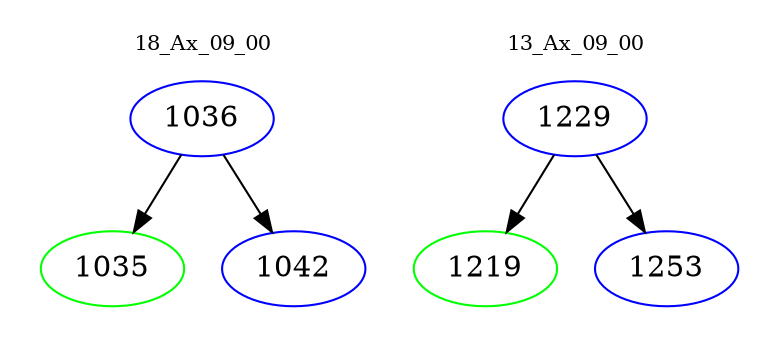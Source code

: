 digraph{
subgraph cluster_0 {
color = white
label = "18_Ax_09_00";
fontsize=10;
T0_1036 [label="1036", color="blue"]
T0_1036 -> T0_1035 [color="black"]
T0_1035 [label="1035", color="green"]
T0_1036 -> T0_1042 [color="black"]
T0_1042 [label="1042", color="blue"]
}
subgraph cluster_1 {
color = white
label = "13_Ax_09_00";
fontsize=10;
T1_1229 [label="1229", color="blue"]
T1_1229 -> T1_1219 [color="black"]
T1_1219 [label="1219", color="green"]
T1_1229 -> T1_1253 [color="black"]
T1_1253 [label="1253", color="blue"]
}
}
